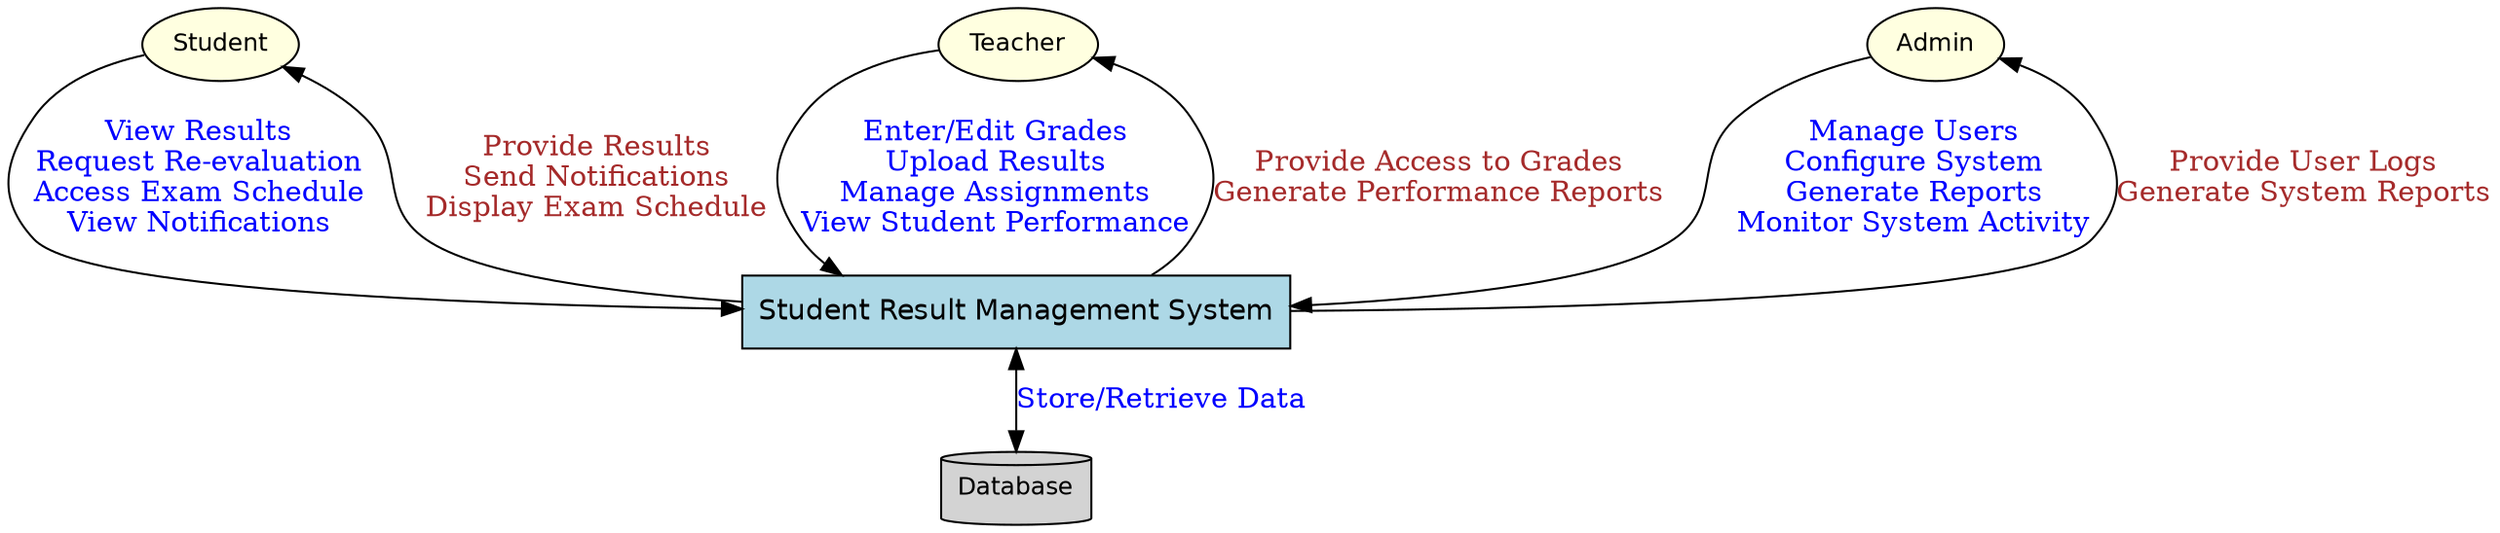 digraph SRMS_Context {
    // Define node styles
    node [shape=ellipse, style=filled, fillcolor=lightyellow, fontname=Helvetica, fontsize=12];

    // External Entities
    Student [label="Student"];
    Teacher [label="Teacher"];
    Admin [label="Admin"];
    Database [label="Database", shape=cylinder, fillcolor=lightgrey];

    // SRMS System
    SRMS [label="Student Result Management System", shape=box, style=filled, fillcolor=lightblue, fontsize=14];

    // Interactions with SRMS (Colored text)
    Student -> SRMS [label="View Results\nRequest Re-evaluation\nAccess Exam Schedule\nView Notifications", fontcolor=blue];
    Teacher -> SRMS [label="Enter/Edit Grades\nUpload Results\nManage Assignments\nView Student Performance", fontcolor=blue];
    Admin -> SRMS [label="Manage Users\nConfigure System\nGenerate Reports\nMonitor System Activity", fontcolor=blue];
    SRMS -> Database [label="Store/Retrieve Data", dir=both, fontcolor=blue];

    // SRMS Responses (Different color for replies)
    SRMS -> Student [label="Provide Results\nSend Notifications\nDisplay Exam Schedule", fontcolor=brown];
    SRMS -> Teacher [label="Provide Access to Grades\nGenerate Performance Reports", fontcolor=brown];
    SRMS -> Admin [label="Provide User Logs\nGenerate System Reports", fontcolor=brown];

    // Node positioning for clarity
    {rank=source; Student; Teacher; Admin}
    {rank=sink; Database}
}

